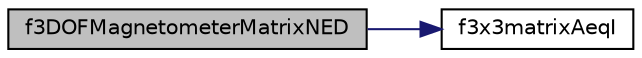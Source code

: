 digraph "f3DOFMagnetometerMatrixNED"
{
  edge [fontname="Helvetica",fontsize="10",labelfontname="Helvetica",labelfontsize="10"];
  node [fontname="Helvetica",fontsize="10",shape=record];
  rankdir="LR";
  Node10 [label="f3DOFMagnetometerMatrixNED",height=0.2,width=0.4,color="black", fillcolor="grey75", style="filled", fontcolor="black"];
  Node10 -> Node11 [color="midnightblue",fontsize="10",style="solid",fontname="Helvetica"];
  Node11 [label="f3x3matrixAeqI",height=0.2,width=0.4,color="black", fillcolor="white", style="filled",URL="$matrix_8c.html#a54f510d9d257d6063412a9ed5adddd6f",tooltip="function sets the 3x3 matrix A to the identity matrix "];
}
